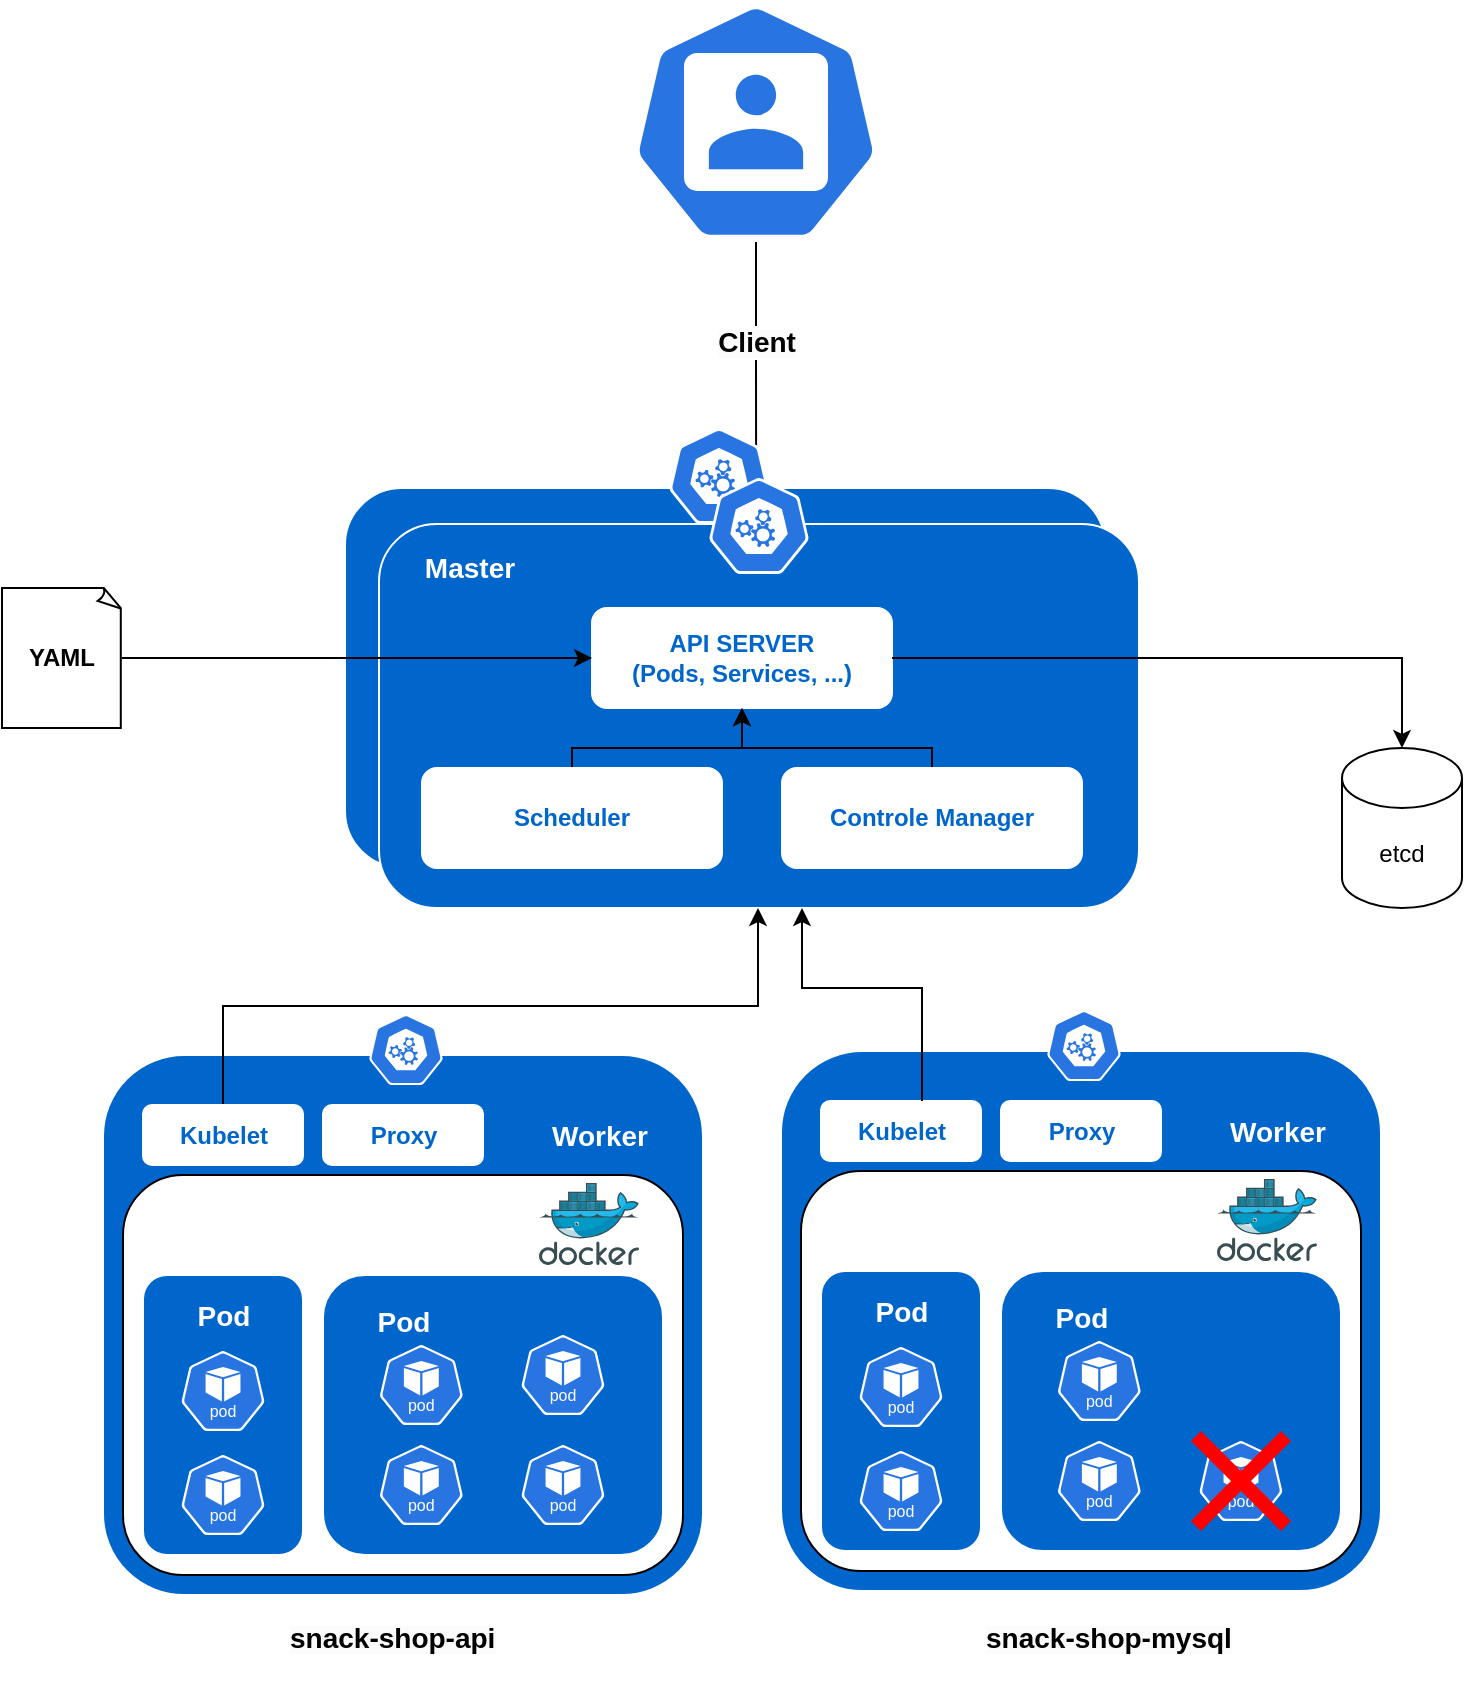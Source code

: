 <mxfile version="23.1.5" type="device">
  <diagram name="Página-1" id="Cq0yBIc0B5gl0TRwu44t">
    <mxGraphModel dx="1235" dy="1900" grid="1" gridSize="10" guides="1" tooltips="1" connect="1" arrows="1" fold="1" page="1" pageScale="1" pageWidth="827" pageHeight="1169" math="0" shadow="0">
      <root>
        <mxCell id="0" />
        <mxCell id="1" parent="0" />
        <mxCell id="O7q4jtnxIEa_7QB6DmrL-5" value="" style="rounded=1;whiteSpace=wrap;html=1;fillColor=#0066CC;strokeColor=#FFFFFF;" vertex="1" parent="1">
          <mxGeometry x="301.5" y="70" width="380" height="190" as="geometry" />
        </mxCell>
        <mxCell id="O7q4jtnxIEa_7QB6DmrL-3" value="" style="rounded=1;whiteSpace=wrap;html=1;fillColor=#0066CC;strokeColor=#FFFFFF;" vertex="1" parent="1">
          <mxGeometry x="318.5" y="88" width="380" height="192" as="geometry" />
        </mxCell>
        <mxCell id="O7q4jtnxIEa_7QB6DmrL-4" value="&lt;b&gt;&lt;font color=&quot;#ffffff&quot; style=&quot;font-size: 14px;&quot;&gt;Master&lt;/font&gt;&lt;/b&gt;" style="text;html=1;align=center;verticalAlign=middle;whiteSpace=wrap;rounded=0;" vertex="1" parent="1">
          <mxGeometry x="333.5" y="95" width="60" height="30" as="geometry" />
        </mxCell>
        <mxCell id="O7q4jtnxIEa_7QB6DmrL-11" value="&lt;font color=&quot;#0066cc&quot;&gt;&lt;b&gt;API SERVER&lt;br&gt;(Pods, Services, ...)&lt;br&gt;&lt;/b&gt;&lt;/font&gt;" style="rounded=1;whiteSpace=wrap;html=1;strokeColor=#FFFFFF;" vertex="1" parent="1">
          <mxGeometry x="425" y="130" width="150" height="50" as="geometry" />
        </mxCell>
        <mxCell id="O7q4jtnxIEa_7QB6DmrL-109" style="edgeStyle=orthogonalEdgeStyle;rounded=0;orthogonalLoop=1;jettySize=auto;html=1;" edge="1" parent="1" source="O7q4jtnxIEa_7QB6DmrL-13" target="O7q4jtnxIEa_7QB6DmrL-11">
          <mxGeometry relative="1" as="geometry">
            <Array as="points">
              <mxPoint x="415" y="200" />
              <mxPoint x="500" y="200" />
            </Array>
          </mxGeometry>
        </mxCell>
        <mxCell id="O7q4jtnxIEa_7QB6DmrL-13" value="&lt;font color=&quot;#0066cc&quot;&gt;&lt;b&gt;Scheduler&lt;br&gt;&lt;/b&gt;&lt;/font&gt;" style="rounded=1;whiteSpace=wrap;html=1;strokeColor=#FFFFFF;" vertex="1" parent="1">
          <mxGeometry x="340" y="210" width="150" height="50" as="geometry" />
        </mxCell>
        <mxCell id="O7q4jtnxIEa_7QB6DmrL-108" style="edgeStyle=orthogonalEdgeStyle;rounded=0;orthogonalLoop=1;jettySize=auto;html=1;" edge="1" parent="1" source="O7q4jtnxIEa_7QB6DmrL-14" target="O7q4jtnxIEa_7QB6DmrL-11">
          <mxGeometry relative="1" as="geometry">
            <Array as="points">
              <mxPoint x="595" y="200" />
              <mxPoint x="500" y="200" />
            </Array>
          </mxGeometry>
        </mxCell>
        <mxCell id="O7q4jtnxIEa_7QB6DmrL-14" value="&lt;font color=&quot;#0066cc&quot;&gt;&lt;b&gt;Controle Manager&lt;br&gt;&lt;/b&gt;&lt;/font&gt;" style="rounded=1;whiteSpace=wrap;html=1;strokeColor=#FFFFFF;" vertex="1" parent="1">
          <mxGeometry x="520" y="210" width="150" height="50" as="geometry" />
        </mxCell>
        <mxCell id="O7q4jtnxIEa_7QB6DmrL-33" style="edgeStyle=orthogonalEdgeStyle;rounded=0;orthogonalLoop=1;jettySize=auto;html=1;" edge="1" parent="1" source="O7q4jtnxIEa_7QB6DmrL-32" target="O7q4jtnxIEa_7QB6DmrL-11">
          <mxGeometry relative="1" as="geometry" />
        </mxCell>
        <mxCell id="O7q4jtnxIEa_7QB6DmrL-32" value="&lt;b&gt;YAML&lt;/b&gt;" style="whiteSpace=wrap;html=1;shape=mxgraph.basic.document" vertex="1" parent="1">
          <mxGeometry x="130" y="120" width="60" height="70" as="geometry" />
        </mxCell>
        <mxCell id="O7q4jtnxIEa_7QB6DmrL-69" value="" style="rounded=1;whiteSpace=wrap;html=1;fillColor=#0066CC;strokeColor=#FFFFFF;container=0;" vertex="1" parent="1">
          <mxGeometry x="180.5" y="353.52" width="300" height="270" as="geometry" />
        </mxCell>
        <mxCell id="O7q4jtnxIEa_7QB6DmrL-105" style="edgeStyle=orthogonalEdgeStyle;rounded=0;orthogonalLoop=1;jettySize=auto;html=1;" edge="1" parent="1" source="O7q4jtnxIEa_7QB6DmrL-70" target="O7q4jtnxIEa_7QB6DmrL-3">
          <mxGeometry relative="1" as="geometry">
            <Array as="points">
              <mxPoint x="241" y="329" />
              <mxPoint x="508" y="329" />
            </Array>
          </mxGeometry>
        </mxCell>
        <mxCell id="O7q4jtnxIEa_7QB6DmrL-70" value="&lt;font color=&quot;#0066cc&quot;&gt;&lt;b&gt;Kubelet&lt;br&gt;&lt;/b&gt;&lt;/font&gt;" style="rounded=1;whiteSpace=wrap;html=1;strokeColor=#FFFFFF;container=0;" vertex="1" parent="1">
          <mxGeometry x="200.5" y="378.52" width="80" height="30" as="geometry" />
        </mxCell>
        <mxCell id="O7q4jtnxIEa_7QB6DmrL-71" value="&lt;font color=&quot;#0066cc&quot;&gt;&lt;b&gt;Proxy&lt;br&gt;&lt;/b&gt;&lt;/font&gt;" style="rounded=1;whiteSpace=wrap;html=1;strokeColor=#FFFFFF;container=0;" vertex="1" parent="1">
          <mxGeometry x="290.5" y="378.52" width="80" height="30" as="geometry" />
        </mxCell>
        <mxCell id="O7q4jtnxIEa_7QB6DmrL-72" value="&lt;b&gt;&lt;font color=&quot;#ffffff&quot; style=&quot;font-size: 14px;&quot;&gt;Worker&lt;/font&gt;&lt;/b&gt;" style="text;html=1;align=center;verticalAlign=middle;whiteSpace=wrap;rounded=0;container=0;" vertex="1" parent="1">
          <mxGeometry x="398.5" y="378.52" width="60" height="30" as="geometry" />
        </mxCell>
        <mxCell id="O7q4jtnxIEa_7QB6DmrL-73" value="&lt;font color=&quot;#0066cc&quot;&gt;&lt;b&gt;&lt;br&gt;&lt;/b&gt;&lt;/font&gt;" style="rounded=1;whiteSpace=wrap;html=1;container=0;" vertex="1" parent="1">
          <mxGeometry x="190.5" y="413.52" width="280" height="200" as="geometry" />
        </mxCell>
        <mxCell id="O7q4jtnxIEa_7QB6DmrL-74" value="&lt;font color=&quot;#0066cc&quot;&gt;&lt;b&gt;&lt;br&gt;&lt;/b&gt;&lt;/font&gt;" style="rounded=1;whiteSpace=wrap;html=1;strokeColor=#FFFFFF;fillColor=#0066CC;container=0;" vertex="1" parent="1">
          <mxGeometry x="200.5" y="463.52" width="80" height="140" as="geometry" />
        </mxCell>
        <mxCell id="O7q4jtnxIEa_7QB6DmrL-75" value="&lt;font style=&quot;font-size: 14px;&quot;&gt;Pod&lt;/font&gt;" style="text;html=1;align=center;verticalAlign=middle;whiteSpace=wrap;rounded=0;fontStyle=1;fontColor=#FFFFFF;container=0;" vertex="1" parent="1">
          <mxGeometry x="210.5" y="468.52" width="60" height="30" as="geometry" />
        </mxCell>
        <mxCell id="O7q4jtnxIEa_7QB6DmrL-76" value="" style="image;sketch=0;aspect=fixed;html=1;points=[];align=center;fontSize=12;image=img/lib/mscae/Docker.svg;container=0;" vertex="1" parent="1">
          <mxGeometry x="398.5" y="417.52" width="50" height="41" as="geometry" />
        </mxCell>
        <mxCell id="O7q4jtnxIEa_7QB6DmrL-77" value="" style="aspect=fixed;sketch=0;html=1;dashed=0;whitespace=wrap;fillColor=#2875E2;strokeColor=#ffffff;points=[[0.005,0.63,0],[0.1,0.2,0],[0.9,0.2,0],[0.5,0,0],[0.995,0.63,0],[0.72,0.99,0],[0.5,1,0],[0.28,0.99,0]];shape=mxgraph.kubernetes.icon2;kubernetesLabel=1;prIcon=pod;container=0;" vertex="1" parent="1">
          <mxGeometry x="219.67" y="501.52" width="41.67" height="40" as="geometry" />
        </mxCell>
        <mxCell id="O7q4jtnxIEa_7QB6DmrL-78" value="&lt;font&gt;&lt;b&gt;&lt;br&gt;&lt;/b&gt;&lt;/font&gt;" style="rounded=1;whiteSpace=wrap;html=1;strokeColor=#FFFFFF;fontColor=#0066CC;fillColor=#0066CC;container=0;" vertex="1" parent="1">
          <mxGeometry x="290.5" y="463.52" width="170" height="140" as="geometry" />
        </mxCell>
        <mxCell id="O7q4jtnxIEa_7QB6DmrL-79" value="" style="aspect=fixed;sketch=0;html=1;dashed=0;whitespace=wrap;fillColor=#2875E2;strokeColor=#ffffff;points=[[0.005,0.63,0],[0.1,0.2,0],[0.9,0.2,0],[0.5,0,0],[0.995,0.63,0],[0.72,0.99,0],[0.5,1,0],[0.28,0.99,0]];shape=mxgraph.kubernetes.icon2;kubernetesLabel=1;prIcon=pod;container=0;" vertex="1" parent="1">
          <mxGeometry x="219.67" y="553.52" width="41.67" height="40" as="geometry" />
        </mxCell>
        <mxCell id="O7q4jtnxIEa_7QB6DmrL-80" value="&lt;font style=&quot;font-size: 14px;&quot;&gt;Pod&lt;/font&gt;" style="text;html=1;align=center;verticalAlign=middle;whiteSpace=wrap;rounded=0;fontStyle=1;fontColor=#FFFFFF;container=0;" vertex="1" parent="1">
          <mxGeometry x="300.5" y="471.52" width="60" height="30" as="geometry" />
        </mxCell>
        <mxCell id="O7q4jtnxIEa_7QB6DmrL-81" value="" style="aspect=fixed;sketch=0;html=1;dashed=0;whitespace=wrap;fillColor=#2875E2;strokeColor=#ffffff;points=[[0.005,0.63,0],[0.1,0.2,0],[0.9,0.2,0],[0.5,0,0],[0.995,0.63,0],[0.72,0.99,0],[0.5,1,0],[0.28,0.99,0]];shape=mxgraph.kubernetes.icon2;kubernetesLabel=1;prIcon=pod;container=0;" vertex="1" parent="1">
          <mxGeometry x="318.83" y="498.52" width="41.67" height="40" as="geometry" />
        </mxCell>
        <mxCell id="O7q4jtnxIEa_7QB6DmrL-82" value="" style="aspect=fixed;sketch=0;html=1;dashed=0;whitespace=wrap;fillColor=#2875E2;strokeColor=#ffffff;points=[[0.005,0.63,0],[0.1,0.2,0],[0.9,0.2,0],[0.5,0,0],[0.995,0.63,0],[0.72,0.99,0],[0.5,1,0],[0.28,0.99,0]];shape=mxgraph.kubernetes.icon2;kubernetesLabel=1;prIcon=pod;container=0;" vertex="1" parent="1">
          <mxGeometry x="318.83" y="548.52" width="41.67" height="40" as="geometry" />
        </mxCell>
        <mxCell id="O7q4jtnxIEa_7QB6DmrL-84" value="" style="aspect=fixed;sketch=0;html=1;dashed=0;whitespace=wrap;fillColor=#2875E2;strokeColor=#ffffff;points=[[0.005,0.63,0],[0.1,0.2,0],[0.9,0.2,0],[0.5,0,0],[0.995,0.63,0],[0.72,0.99,0],[0.5,1,0],[0.28,0.99,0]];shape=mxgraph.kubernetes.icon2;kubernetesLabel=1;prIcon=pod;container=0;" vertex="1" parent="1">
          <mxGeometry x="389.66" y="548.52" width="41.67" height="40" as="geometry" />
        </mxCell>
        <mxCell id="O7q4jtnxIEa_7QB6DmrL-85" value="" style="aspect=fixed;sketch=0;html=1;dashed=0;whitespace=wrap;fillColor=#2875E2;strokeColor=#ffffff;points=[[0.005,0.63,0],[0.1,0.2,0],[0.9,0.2,0],[0.5,0,0],[0.995,0.63,0],[0.72,0.99,0],[0.5,1,0],[0.28,0.99,0]];shape=mxgraph.kubernetes.icon2;prIcon=api;container=0;" vertex="1" parent="1">
          <mxGeometry x="313.5" y="333" width="37" height="35.52" as="geometry" />
        </mxCell>
        <mxCell id="O7q4jtnxIEa_7QB6DmrL-88" value="" style="rounded=1;whiteSpace=wrap;html=1;fillColor=#0066CC;strokeColor=#FFFFFF;container=0;" vertex="1" parent="1">
          <mxGeometry x="519.5" y="351.52" width="300" height="270" as="geometry" />
        </mxCell>
        <mxCell id="O7q4jtnxIEa_7QB6DmrL-89" value="&lt;font color=&quot;#0066cc&quot;&gt;&lt;b&gt;Kubelet&lt;br&gt;&lt;/b&gt;&lt;/font&gt;" style="rounded=1;whiteSpace=wrap;html=1;strokeColor=#FFFFFF;container=0;" vertex="1" parent="1">
          <mxGeometry x="539.5" y="376.52" width="80" height="30" as="geometry" />
        </mxCell>
        <mxCell id="O7q4jtnxIEa_7QB6DmrL-90" value="&lt;font color=&quot;#0066cc&quot;&gt;&lt;b&gt;Proxy&lt;br&gt;&lt;/b&gt;&lt;/font&gt;" style="rounded=1;whiteSpace=wrap;html=1;strokeColor=#FFFFFF;container=0;" vertex="1" parent="1">
          <mxGeometry x="629.5" y="376.52" width="80" height="30" as="geometry" />
        </mxCell>
        <mxCell id="O7q4jtnxIEa_7QB6DmrL-91" value="&lt;b&gt;&lt;font color=&quot;#ffffff&quot; style=&quot;font-size: 14px;&quot;&gt;Worker&lt;/font&gt;&lt;/b&gt;" style="text;html=1;align=center;verticalAlign=middle;whiteSpace=wrap;rounded=0;container=0;" vertex="1" parent="1">
          <mxGeometry x="737.5" y="376.52" width="60" height="30" as="geometry" />
        </mxCell>
        <mxCell id="O7q4jtnxIEa_7QB6DmrL-92" value="&lt;font color=&quot;#0066cc&quot;&gt;&lt;b&gt;&lt;br&gt;&lt;/b&gt;&lt;/font&gt;" style="rounded=1;whiteSpace=wrap;html=1;container=0;" vertex="1" parent="1">
          <mxGeometry x="529.5" y="411.52" width="280" height="200" as="geometry" />
        </mxCell>
        <mxCell id="O7q4jtnxIEa_7QB6DmrL-93" value="&lt;font color=&quot;#0066cc&quot;&gt;&lt;b&gt;&lt;br&gt;&lt;/b&gt;&lt;/font&gt;" style="rounded=1;whiteSpace=wrap;html=1;strokeColor=#FFFFFF;fillColor=#0066CC;container=0;" vertex="1" parent="1">
          <mxGeometry x="539.5" y="461.52" width="80" height="140" as="geometry" />
        </mxCell>
        <mxCell id="O7q4jtnxIEa_7QB6DmrL-94" value="&lt;font style=&quot;font-size: 14px;&quot;&gt;Pod&lt;/font&gt;" style="text;html=1;align=center;verticalAlign=middle;whiteSpace=wrap;rounded=0;fontStyle=1;fontColor=#FFFFFF;container=0;" vertex="1" parent="1">
          <mxGeometry x="549.5" y="466.52" width="60" height="30" as="geometry" />
        </mxCell>
        <mxCell id="O7q4jtnxIEa_7QB6DmrL-95" value="" style="image;sketch=0;aspect=fixed;html=1;points=[];align=center;fontSize=12;image=img/lib/mscae/Docker.svg;container=0;" vertex="1" parent="1">
          <mxGeometry x="737.5" y="415.52" width="50" height="41" as="geometry" />
        </mxCell>
        <mxCell id="O7q4jtnxIEa_7QB6DmrL-96" value="" style="aspect=fixed;sketch=0;html=1;dashed=0;whitespace=wrap;fillColor=#2875E2;strokeColor=#ffffff;points=[[0.005,0.63,0],[0.1,0.2,0],[0.9,0.2,0],[0.5,0,0],[0.995,0.63,0],[0.72,0.99,0],[0.5,1,0],[0.28,0.99,0]];shape=mxgraph.kubernetes.icon2;kubernetesLabel=1;prIcon=pod;container=0;" vertex="1" parent="1">
          <mxGeometry x="558.67" y="499.52" width="41.67" height="40" as="geometry" />
        </mxCell>
        <mxCell id="O7q4jtnxIEa_7QB6DmrL-97" value="&lt;font&gt;&lt;b&gt;&lt;br&gt;&lt;/b&gt;&lt;/font&gt;" style="rounded=1;whiteSpace=wrap;html=1;strokeColor=#FFFFFF;fontColor=#0066CC;fillColor=#0066CC;container=0;" vertex="1" parent="1">
          <mxGeometry x="629.5" y="461.52" width="170" height="140" as="geometry" />
        </mxCell>
        <mxCell id="O7q4jtnxIEa_7QB6DmrL-98" value="" style="aspect=fixed;sketch=0;html=1;dashed=0;whitespace=wrap;fillColor=#2875E2;strokeColor=#ffffff;points=[[0.005,0.63,0],[0.1,0.2,0],[0.9,0.2,0],[0.5,0,0],[0.995,0.63,0],[0.72,0.99,0],[0.5,1,0],[0.28,0.99,0]];shape=mxgraph.kubernetes.icon2;kubernetesLabel=1;prIcon=pod;container=0;" vertex="1" parent="1">
          <mxGeometry x="558.67" y="551.52" width="41.67" height="40" as="geometry" />
        </mxCell>
        <mxCell id="O7q4jtnxIEa_7QB6DmrL-99" value="&lt;font style=&quot;font-size: 14px;&quot;&gt;Pod&lt;/font&gt;" style="text;html=1;align=center;verticalAlign=middle;whiteSpace=wrap;rounded=0;fontStyle=1;fontColor=#FFFFFF;container=0;" vertex="1" parent="1">
          <mxGeometry x="639.5" y="469.52" width="60" height="30" as="geometry" />
        </mxCell>
        <mxCell id="O7q4jtnxIEa_7QB6DmrL-100" value="" style="aspect=fixed;sketch=0;html=1;dashed=0;whitespace=wrap;fillColor=#2875E2;strokeColor=#ffffff;points=[[0.005,0.63,0],[0.1,0.2,0],[0.9,0.2,0],[0.5,0,0],[0.995,0.63,0],[0.72,0.99,0],[0.5,1,0],[0.28,0.99,0]];shape=mxgraph.kubernetes.icon2;kubernetesLabel=1;prIcon=pod;container=0;" vertex="1" parent="1">
          <mxGeometry x="657.83" y="496.52" width="41.67" height="40" as="geometry" />
        </mxCell>
        <mxCell id="O7q4jtnxIEa_7QB6DmrL-101" value="" style="aspect=fixed;sketch=0;html=1;dashed=0;whitespace=wrap;fillColor=#2875E2;strokeColor=#ffffff;points=[[0.005,0.63,0],[0.1,0.2,0],[0.9,0.2,0],[0.5,0,0],[0.995,0.63,0],[0.72,0.99,0],[0.5,1,0],[0.28,0.99,0]];shape=mxgraph.kubernetes.icon2;kubernetesLabel=1;prIcon=pod;container=0;" vertex="1" parent="1">
          <mxGeometry x="657.83" y="546.52" width="41.67" height="40" as="geometry" />
        </mxCell>
        <mxCell id="O7q4jtnxIEa_7QB6DmrL-103" value="" style="aspect=fixed;sketch=0;html=1;dashed=0;whitespace=wrap;fillColor=#2875E2;strokeColor=#ffffff;points=[[0.005,0.63,0],[0.1,0.2,0],[0.9,0.2,0],[0.5,0,0],[0.995,0.63,0],[0.72,0.99,0],[0.5,1,0],[0.28,0.99,0]];shape=mxgraph.kubernetes.icon2;kubernetesLabel=1;prIcon=pod;container=0;" vertex="1" parent="1">
          <mxGeometry x="728.66" y="546.52" width="41.67" height="40" as="geometry" />
        </mxCell>
        <mxCell id="O7q4jtnxIEa_7QB6DmrL-104" value="" style="aspect=fixed;sketch=0;html=1;dashed=0;whitespace=wrap;fillColor=#2875E2;strokeColor=#ffffff;points=[[0.005,0.63,0],[0.1,0.2,0],[0.9,0.2,0],[0.5,0,0],[0.995,0.63,0],[0.72,0.99,0],[0.5,1,0],[0.28,0.99,0]];shape=mxgraph.kubernetes.icon2;prIcon=api" vertex="1" parent="1">
          <mxGeometry x="652.5" y="331" width="37" height="35.52" as="geometry" />
        </mxCell>
        <mxCell id="O7q4jtnxIEa_7QB6DmrL-107" value="" style="shape=mxgraph.mockup.markup.redX;fillColor=#ff0000;html=1;shadow=0;whiteSpace=wrap;strokeColor=none;" vertex="1" parent="1">
          <mxGeometry x="724.49" y="541.52" width="50" height="50" as="geometry" />
        </mxCell>
        <mxCell id="O7q4jtnxIEa_7QB6DmrL-110" value="etcd" style="shape=cylinder3;whiteSpace=wrap;html=1;boundedLbl=1;backgroundOutline=1;size=15;" vertex="1" parent="1">
          <mxGeometry x="800" y="200" width="60" height="80" as="geometry" />
        </mxCell>
        <mxCell id="O7q4jtnxIEa_7QB6DmrL-111" style="edgeStyle=orthogonalEdgeStyle;rounded=0;orthogonalLoop=1;jettySize=auto;html=1;entryX=0.5;entryY=0;entryDx=0;entryDy=0;entryPerimeter=0;" edge="1" parent="1" source="O7q4jtnxIEa_7QB6DmrL-11" target="O7q4jtnxIEa_7QB6DmrL-110">
          <mxGeometry relative="1" as="geometry" />
        </mxCell>
        <mxCell id="O7q4jtnxIEa_7QB6DmrL-117" value="" style="edgeStyle=orthogonalEdgeStyle;rounded=0;orthogonalLoop=1;jettySize=auto;html=1;entryX=0.472;entryY=0.813;entryDx=0;entryDy=0;entryPerimeter=0;" edge="1" parent="1" source="O7q4jtnxIEa_7QB6DmrL-116" target="O7q4jtnxIEa_7QB6DmrL-2">
          <mxGeometry relative="1" as="geometry">
            <mxPoint x="500" y="-100" as="targetPoint" />
          </mxGeometry>
        </mxCell>
        <mxCell id="O7q4jtnxIEa_7QB6DmrL-118" value="&lt;b style=&quot;border-color: var(--border-color); font-size: 12px; background-color: rgb(251, 251, 251);&quot;&gt;&lt;font style=&quot;border-color: var(--border-color); font-size: 14px;&quot;&gt;Client&lt;/font&gt;&lt;/b&gt;" style="edgeLabel;html=1;align=center;verticalAlign=middle;resizable=0;points=[];" vertex="1" connectable="0" parent="O7q4jtnxIEa_7QB6DmrL-117">
          <mxGeometry x="-0.493" y="3" relative="1" as="geometry">
            <mxPoint x="-3" y="10" as="offset" />
          </mxGeometry>
        </mxCell>
        <mxCell id="O7q4jtnxIEa_7QB6DmrL-116" value="" style="aspect=fixed;sketch=0;html=1;dashed=0;whitespace=wrap;fillColor=#2875E2;strokeColor=#ffffff;points=[[0.005,0.63,0],[0.1,0.2,0],[0.9,0.2,0],[0.5,0,0],[0.995,0.63,0],[0.72,0.99,0],[0.5,1,0],[0.28,0.99,0]];shape=mxgraph.kubernetes.icon2;prIcon=user" vertex="1" parent="1">
          <mxGeometry x="444.5" y="-173" width="125" height="120" as="geometry" />
        </mxCell>
        <mxCell id="O7q4jtnxIEa_7QB6DmrL-1" value="" style="aspect=fixed;sketch=0;html=1;dashed=0;whitespace=wrap;fillColor=#2875E2;strokeColor=#ffffff;points=[[0.005,0.63,0],[0.1,0.2,0],[0.9,0.2,0],[0.5,0,0],[0.995,0.63,0],[0.72,0.99,0],[0.5,1,0],[0.28,0.99,0]];shape=mxgraph.kubernetes.icon2;prIcon=api" vertex="1" parent="1">
          <mxGeometry x="463.5" y="40" width="50" height="48" as="geometry" />
        </mxCell>
        <mxCell id="O7q4jtnxIEa_7QB6DmrL-2" value="" style="aspect=fixed;sketch=0;html=1;dashed=0;whitespace=wrap;fillColor=#2875E2;strokeColor=#ffffff;points=[[0.005,0.63,0],[0.1,0.2,0],[0.9,0.2,0],[0.5,0,0],[0.995,0.63,0],[0.72,0.99,0],[0.5,1,0],[0.28,0.99,0]];shape=mxgraph.kubernetes.icon2;prIcon=api" vertex="1" parent="1">
          <mxGeometry x="483.5" y="65" width="50" height="48" as="geometry" />
        </mxCell>
        <mxCell id="O7q4jtnxIEa_7QB6DmrL-28" value="" style="aspect=fixed;sketch=0;html=1;dashed=0;whitespace=wrap;fillColor=#2875E2;strokeColor=#ffffff;points=[[0.005,0.63,0],[0.1,0.2,0],[0.9,0.2,0],[0.5,0,0],[0.995,0.63,0],[0.72,0.99,0],[0.5,1,0],[0.28,0.99,0]];shape=mxgraph.kubernetes.icon2;kubernetesLabel=1;prIcon=pod" vertex="1" parent="1">
          <mxGeometry x="389.66" y="493.52" width="41.67" height="40" as="geometry" />
        </mxCell>
        <mxCell id="O7q4jtnxIEa_7QB6DmrL-120" value="&lt;b style=&quot;border-color: var(--border-color); color: rgb(0, 0, 0); font-family: Helvetica; font-style: normal; font-variant-ligatures: normal; font-variant-caps: normal; letter-spacing: normal; orphans: 2; text-align: center; text-indent: 0px; text-transform: none; widows: 2; word-spacing: 0px; -webkit-text-stroke-width: 0px; text-decoration-thickness: initial; text-decoration-style: initial; text-decoration-color: initial; font-size: 12px; background-color: rgb(251, 251, 251);&quot;&gt;&lt;font style=&quot;border-color: var(--border-color); font-size: 14px;&quot;&gt;snack-shop-api&lt;/font&gt;&lt;/b&gt;" style="text;whiteSpace=wrap;html=1;" vertex="1" parent="1">
          <mxGeometry x="272" y="630" width="120" height="40" as="geometry" />
        </mxCell>
        <mxCell id="O7q4jtnxIEa_7QB6DmrL-121" value="&lt;b style=&quot;border-color: var(--border-color); color: rgb(0, 0, 0); font-family: Helvetica; font-style: normal; font-variant-ligatures: normal; font-variant-caps: normal; letter-spacing: normal; orphans: 2; text-align: center; text-indent: 0px; text-transform: none; widows: 2; word-spacing: 0px; -webkit-text-stroke-width: 0px; text-decoration-thickness: initial; text-decoration-style: initial; text-decoration-color: initial; font-size: 12px; background-color: rgb(251, 251, 251);&quot;&gt;&lt;font style=&quot;border-color: var(--border-color); font-size: 14px;&quot;&gt;snack-shop-mysql&lt;/font&gt;&lt;/b&gt;" style="text;whiteSpace=wrap;html=1;" vertex="1" parent="1">
          <mxGeometry x="619.5" y="630" width="140.5" height="40" as="geometry" />
        </mxCell>
        <mxCell id="O7q4jtnxIEa_7QB6DmrL-106" style="edgeStyle=orthogonalEdgeStyle;rounded=0;orthogonalLoop=1;jettySize=auto;html=1;" edge="1" parent="1" source="O7q4jtnxIEa_7QB6DmrL-89" target="O7q4jtnxIEa_7QB6DmrL-3">
          <mxGeometry relative="1" as="geometry">
            <Array as="points">
              <mxPoint x="590" y="320" />
              <mxPoint x="530" y="320" />
            </Array>
          </mxGeometry>
        </mxCell>
      </root>
    </mxGraphModel>
  </diagram>
</mxfile>
